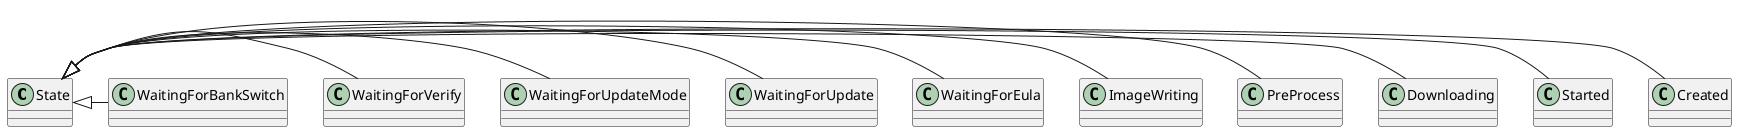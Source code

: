 @startuml
State <|- Created
State <|- Started
State <|- Downloading
State <|- PreProcess
State <|- ImageWriting
State <|- WaitingForEula
State <|- WaitingForUpdate
State <|- WaitingForUpdateMode

State <|- WaitingForVerify
State <|- WaitingForBankSwitch

@enduml